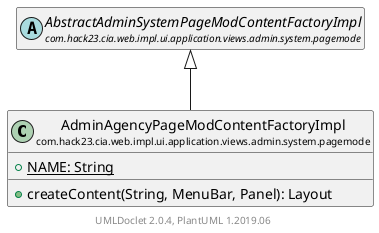 @startuml
    set namespaceSeparator none
    hide empty fields
    hide empty methods

    class "<size:14>AdminAgencyPageModContentFactoryImpl\n<size:10>com.hack23.cia.web.impl.ui.application.views.admin.system.pagemode" as com.hack23.cia.web.impl.ui.application.views.admin.system.pagemode.AdminAgencyPageModContentFactoryImpl [[AdminAgencyPageModContentFactoryImpl.html]] {
        {static} +NAME: String
        +createContent(String, MenuBar, Panel): Layout
    }

    abstract class "<size:14>AbstractAdminSystemPageModContentFactoryImpl\n<size:10>com.hack23.cia.web.impl.ui.application.views.admin.system.pagemode" as com.hack23.cia.web.impl.ui.application.views.admin.system.pagemode.AbstractAdminSystemPageModContentFactoryImpl [[AbstractAdminSystemPageModContentFactoryImpl.html]]

    com.hack23.cia.web.impl.ui.application.views.admin.system.pagemode.AbstractAdminSystemPageModContentFactoryImpl <|-- com.hack23.cia.web.impl.ui.application.views.admin.system.pagemode.AdminAgencyPageModContentFactoryImpl

    center footer UMLDoclet 2.0.4, PlantUML 1.2019.06
@enduml
